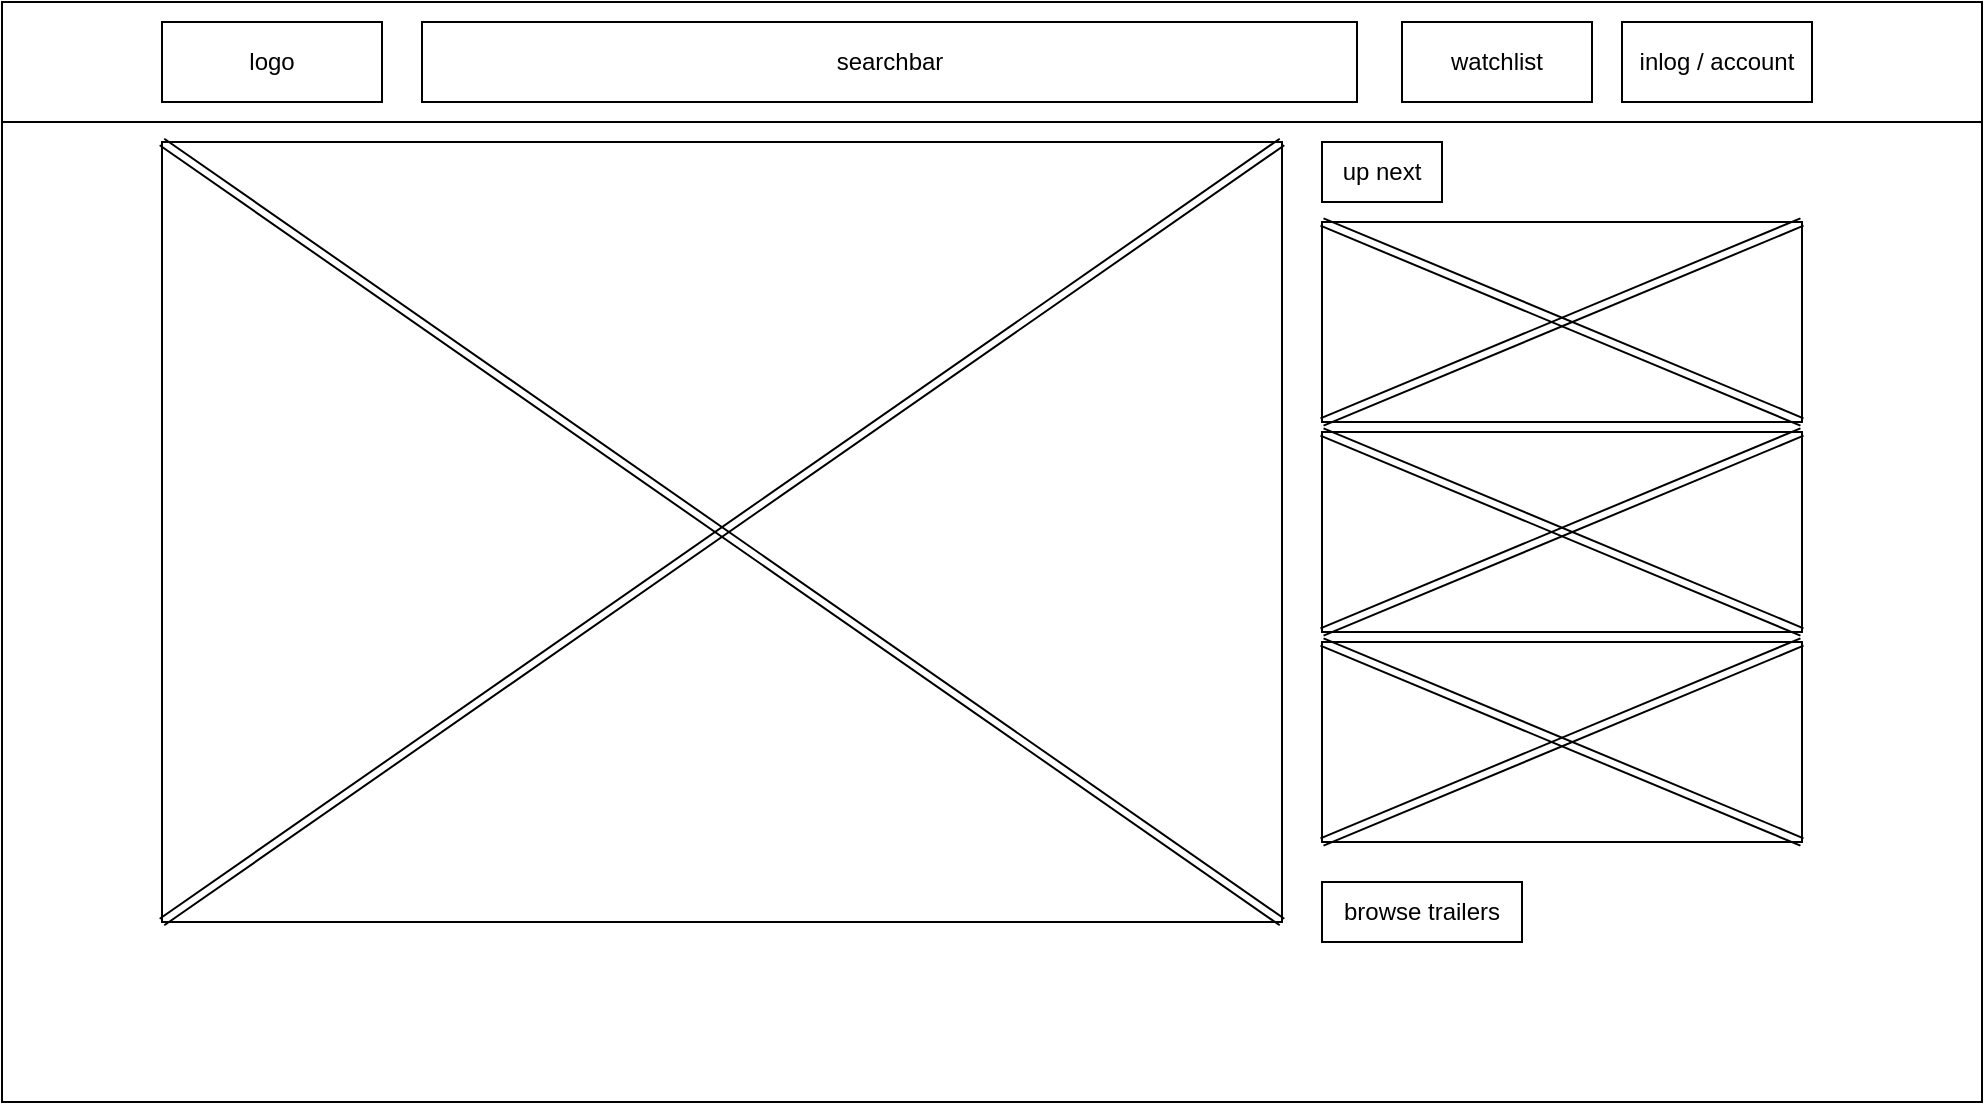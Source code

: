 <mxfile version="24.8.4">
  <diagram id="R2lEEEUBdFMjLlhIrx00" name="Page-1">
    <mxGraphModel dx="1290" dy="562" grid="1" gridSize="10" guides="1" tooltips="1" connect="1" arrows="1" fold="1" page="1" pageScale="1" pageWidth="850" pageHeight="1100" math="0" shadow="0" extFonts="Permanent Marker^https://fonts.googleapis.com/css?family=Permanent+Marker">
      <root>
        <mxCell id="0" />
        <mxCell id="1" parent="0" />
        <mxCell id="PeHTUBSz9kUBFjEfwH5B-1" value="" style="rounded=0;whiteSpace=wrap;html=1;" vertex="1" parent="1">
          <mxGeometry x="400" y="120" width="990" height="550" as="geometry" />
        </mxCell>
        <mxCell id="PeHTUBSz9kUBFjEfwH5B-2" value="" style="rounded=0;whiteSpace=wrap;html=1;" vertex="1" parent="1">
          <mxGeometry x="400" y="120" width="990" height="60" as="geometry" />
        </mxCell>
        <mxCell id="PeHTUBSz9kUBFjEfwH5B-3" value="logo" style="rounded=0;whiteSpace=wrap;html=1;" vertex="1" parent="1">
          <mxGeometry x="480" y="130" width="110" height="40" as="geometry" />
        </mxCell>
        <mxCell id="PeHTUBSz9kUBFjEfwH5B-6" value="inlog / account" style="rounded=0;whiteSpace=wrap;html=1;" vertex="1" parent="1">
          <mxGeometry x="1210" y="130" width="95" height="40" as="geometry" />
        </mxCell>
        <mxCell id="PeHTUBSz9kUBFjEfwH5B-7" value="searchbar" style="rounded=0;whiteSpace=wrap;html=1;" vertex="1" parent="1">
          <mxGeometry x="610" y="130" width="467.5" height="40" as="geometry" />
        </mxCell>
        <mxCell id="PeHTUBSz9kUBFjEfwH5B-8" value="watchlist" style="rounded=0;whiteSpace=wrap;html=1;" vertex="1" parent="1">
          <mxGeometry x="1100" y="130" width="95" height="40" as="geometry" />
        </mxCell>
        <mxCell id="PeHTUBSz9kUBFjEfwH5B-10" value="" style="rounded=0;whiteSpace=wrap;html=1;" vertex="1" parent="1">
          <mxGeometry x="480" y="190" width="560" height="390" as="geometry" />
        </mxCell>
        <mxCell id="PeHTUBSz9kUBFjEfwH5B-13" value="" style="shape=link;html=1;rounded=0;entryX=0;entryY=0;entryDx=0;entryDy=0;exitX=1;exitY=1;exitDx=0;exitDy=0;" edge="1" parent="1" source="PeHTUBSz9kUBFjEfwH5B-10" target="PeHTUBSz9kUBFjEfwH5B-10">
          <mxGeometry width="100" relative="1" as="geometry">
            <mxPoint x="830" y="320" as="sourcePoint" />
            <mxPoint x="930" y="320" as="targetPoint" />
            <Array as="points" />
          </mxGeometry>
        </mxCell>
        <mxCell id="PeHTUBSz9kUBFjEfwH5B-15" value="" style="shape=link;html=1;rounded=0;entryX=0;entryY=1;entryDx=0;entryDy=0;exitX=1;exitY=0;exitDx=0;exitDy=0;" edge="1" parent="1" source="PeHTUBSz9kUBFjEfwH5B-10" target="PeHTUBSz9kUBFjEfwH5B-10">
          <mxGeometry width="100" relative="1" as="geometry">
            <mxPoint x="1040" y="730" as="sourcePoint" />
            <mxPoint x="480" y="460" as="targetPoint" />
            <Array as="points" />
          </mxGeometry>
        </mxCell>
        <mxCell id="PeHTUBSz9kUBFjEfwH5B-17" value="up next" style="rounded=0;whiteSpace=wrap;html=1;" vertex="1" parent="1">
          <mxGeometry x="1060" y="190" width="60" height="30" as="geometry" />
        </mxCell>
        <mxCell id="PeHTUBSz9kUBFjEfwH5B-19" value="" style="rounded=0;whiteSpace=wrap;html=1;" vertex="1" parent="1">
          <mxGeometry x="1060" y="230" width="240" height="100" as="geometry" />
        </mxCell>
        <mxCell id="PeHTUBSz9kUBFjEfwH5B-20" value="" style="rounded=0;whiteSpace=wrap;html=1;" vertex="1" parent="1">
          <mxGeometry x="1060" y="335" width="240" height="100" as="geometry" />
        </mxCell>
        <mxCell id="PeHTUBSz9kUBFjEfwH5B-21" value="" style="rounded=0;whiteSpace=wrap;html=1;" vertex="1" parent="1">
          <mxGeometry x="1060" y="440" width="240" height="100" as="geometry" />
        </mxCell>
        <mxCell id="PeHTUBSz9kUBFjEfwH5B-22" value="browse trailers" style="rounded=0;whiteSpace=wrap;html=1;" vertex="1" parent="1">
          <mxGeometry x="1060" y="560" width="100" height="30" as="geometry" />
        </mxCell>
        <mxCell id="PeHTUBSz9kUBFjEfwH5B-23" value="" style="shape=link;html=1;rounded=0;entryX=1;entryY=0;entryDx=0;entryDy=0;" edge="1" parent="1" target="PeHTUBSz9kUBFjEfwH5B-19">
          <mxGeometry width="100" relative="1" as="geometry">
            <mxPoint x="1060" y="330" as="sourcePoint" />
            <mxPoint x="1000" y="400" as="targetPoint" />
          </mxGeometry>
        </mxCell>
        <mxCell id="PeHTUBSz9kUBFjEfwH5B-24" value="" style="shape=link;html=1;rounded=0;exitX=0;exitY=0;exitDx=0;exitDy=0;entryX=1;entryY=1;entryDx=0;entryDy=0;" edge="1" parent="1" source="PeHTUBSz9kUBFjEfwH5B-19" target="PeHTUBSz9kUBFjEfwH5B-19">
          <mxGeometry width="100" relative="1" as="geometry">
            <mxPoint x="900" y="400" as="sourcePoint" />
            <mxPoint x="1000" y="400" as="targetPoint" />
          </mxGeometry>
        </mxCell>
        <mxCell id="PeHTUBSz9kUBFjEfwH5B-25" value="" style="shape=link;html=1;rounded=0;entryX=0;entryY=0;entryDx=0;entryDy=0;exitX=1;exitY=1;exitDx=0;exitDy=0;" edge="1" parent="1" source="PeHTUBSz9kUBFjEfwH5B-20" target="PeHTUBSz9kUBFjEfwH5B-20">
          <mxGeometry width="100" relative="1" as="geometry">
            <mxPoint x="900" y="400" as="sourcePoint" />
            <mxPoint x="1000" y="400" as="targetPoint" />
          </mxGeometry>
        </mxCell>
        <mxCell id="PeHTUBSz9kUBFjEfwH5B-26" value="" style="shape=link;html=1;rounded=0;entryX=0;entryY=1;entryDx=0;entryDy=0;exitX=1;exitY=0;exitDx=0;exitDy=0;" edge="1" parent="1" source="PeHTUBSz9kUBFjEfwH5B-20" target="PeHTUBSz9kUBFjEfwH5B-20">
          <mxGeometry width="100" relative="1" as="geometry">
            <mxPoint x="900" y="400" as="sourcePoint" />
            <mxPoint x="1000" y="400" as="targetPoint" />
          </mxGeometry>
        </mxCell>
        <mxCell id="PeHTUBSz9kUBFjEfwH5B-27" value="" style="shape=link;html=1;rounded=0;exitX=0;exitY=0;exitDx=0;exitDy=0;entryX=1;entryY=1;entryDx=0;entryDy=0;" edge="1" parent="1" source="PeHTUBSz9kUBFjEfwH5B-21" target="PeHTUBSz9kUBFjEfwH5B-21">
          <mxGeometry width="100" relative="1" as="geometry">
            <mxPoint x="900" y="400" as="sourcePoint" />
            <mxPoint x="1000" y="400" as="targetPoint" />
          </mxGeometry>
        </mxCell>
        <mxCell id="PeHTUBSz9kUBFjEfwH5B-28" value="" style="shape=link;html=1;rounded=0;entryX=1;entryY=0;entryDx=0;entryDy=0;exitX=0;exitY=1;exitDx=0;exitDy=0;" edge="1" parent="1" source="PeHTUBSz9kUBFjEfwH5B-21" target="PeHTUBSz9kUBFjEfwH5B-21">
          <mxGeometry width="100" relative="1" as="geometry">
            <mxPoint x="900" y="430" as="sourcePoint" />
            <mxPoint x="1000" y="440" as="targetPoint" />
          </mxGeometry>
        </mxCell>
      </root>
    </mxGraphModel>
  </diagram>
</mxfile>
